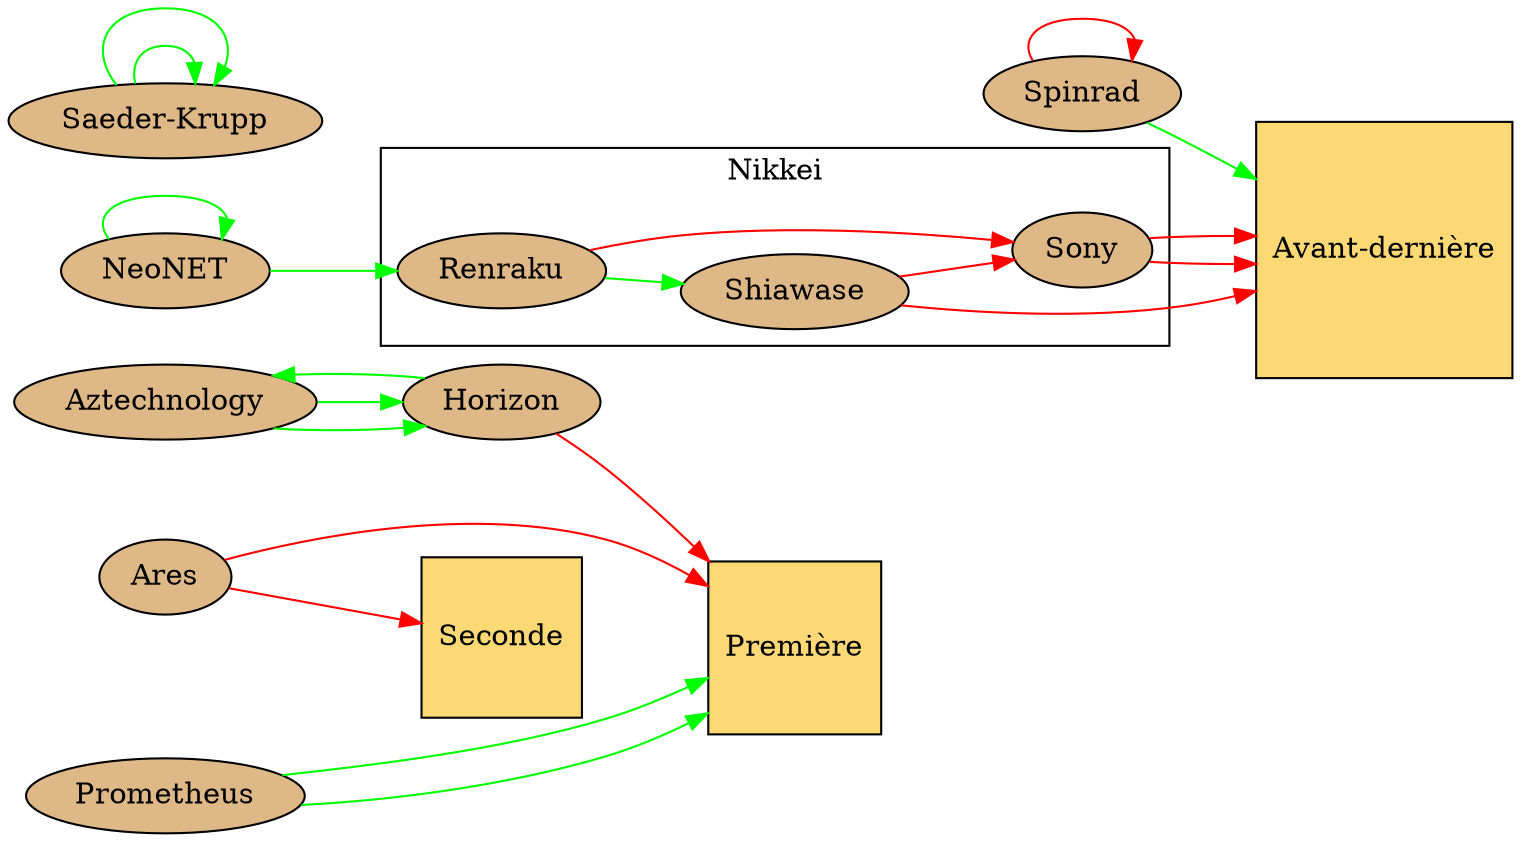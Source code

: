 # dot -T svg datas/graphviz/last.dot > website/static/graphviz/last.svg
digraph g{
	graph [
		rankdir = "LR"
		bgcolor=transparent
	];

	aztechnology [shape=ellipse, fillcolor="burlywood", style="filled", label="Aztechnology"];
	horizon [shape=ellipse, fillcolor="burlywood", style="filled", label="Horizon"];
	spinrad [shape=ellipse, fillcolor="burlywood", style="filled", label="Spinrad"];
	saederkrupp [shape=ellipse, fillcolor="burlywood", style="filled", label="Saeder-Krupp"];
  premier [shape=square, fillcolor="#FCD975", style="filled", label="Première"];
	second [shape=square, fillcolor="#FCD975", style="filled", label="Seconde"];
	avantdernier [shape=square, fillcolor="#FCD975", style="filled", label="Avant-dernière"];

	subgraph cluster_nikkei {
		label = "Nikkei";
		sony [shape=ellipse, fillcolor="burlywood", style="filled", label="Sony"];
		shiawase [shape=ellipse, fillcolor="burlywood",style="filled", label="Shiawase"];
		renraku [shape=ellipse, fillcolor="burlywood", style="filled", label="Renraku"];
	}

	subgraph cluster_dowjones {
		label = "Dow Jones";
		ares [shape=ellipse, fillcolor="burlywood", style="filled", label="Ares"];
		neonet [shape=ellipse, fillcolor="burlywood", style="filled", label="NeoNET"];
		prometheus [shape=ellipse, fillcolor="burlywood", style="filled", label="Prometheus"];
	}

	subgraph {
		rank = same; ares; aztechnology; neonet; prometheus
	}

	ares -> premier [color="red"];
	ares -> second [color="red"];

	aztechnology -> horizon [color="green"];
	aztechnology -> horizon [color="green"];

	horizon-> aztechnology [color="green"];
	horizon-> premier [color="red"];

	neonet -> neonet [color="green"];
	neonet -> renraku [color="green"];

	prometheus -> premier [color="green"];
	prometheus -> premier [color="green"];

	renraku -> sony [color="red"];
	renraku -> shiawase [color="green"];

	saederkrupp -> saederkrupp [color="green"];
	saederkrupp -> saederkrupp [color="green"];

	shiawase -> avantdernier [color="red"];
	shiawase -> sony [color="red"];

	sony -> avantdernier [color="red"];
	sony -> avantdernier [color="red"];

	spinrad -> spinrad [color="red"];
	spinrad -> avantdernier [color="green"];
}
